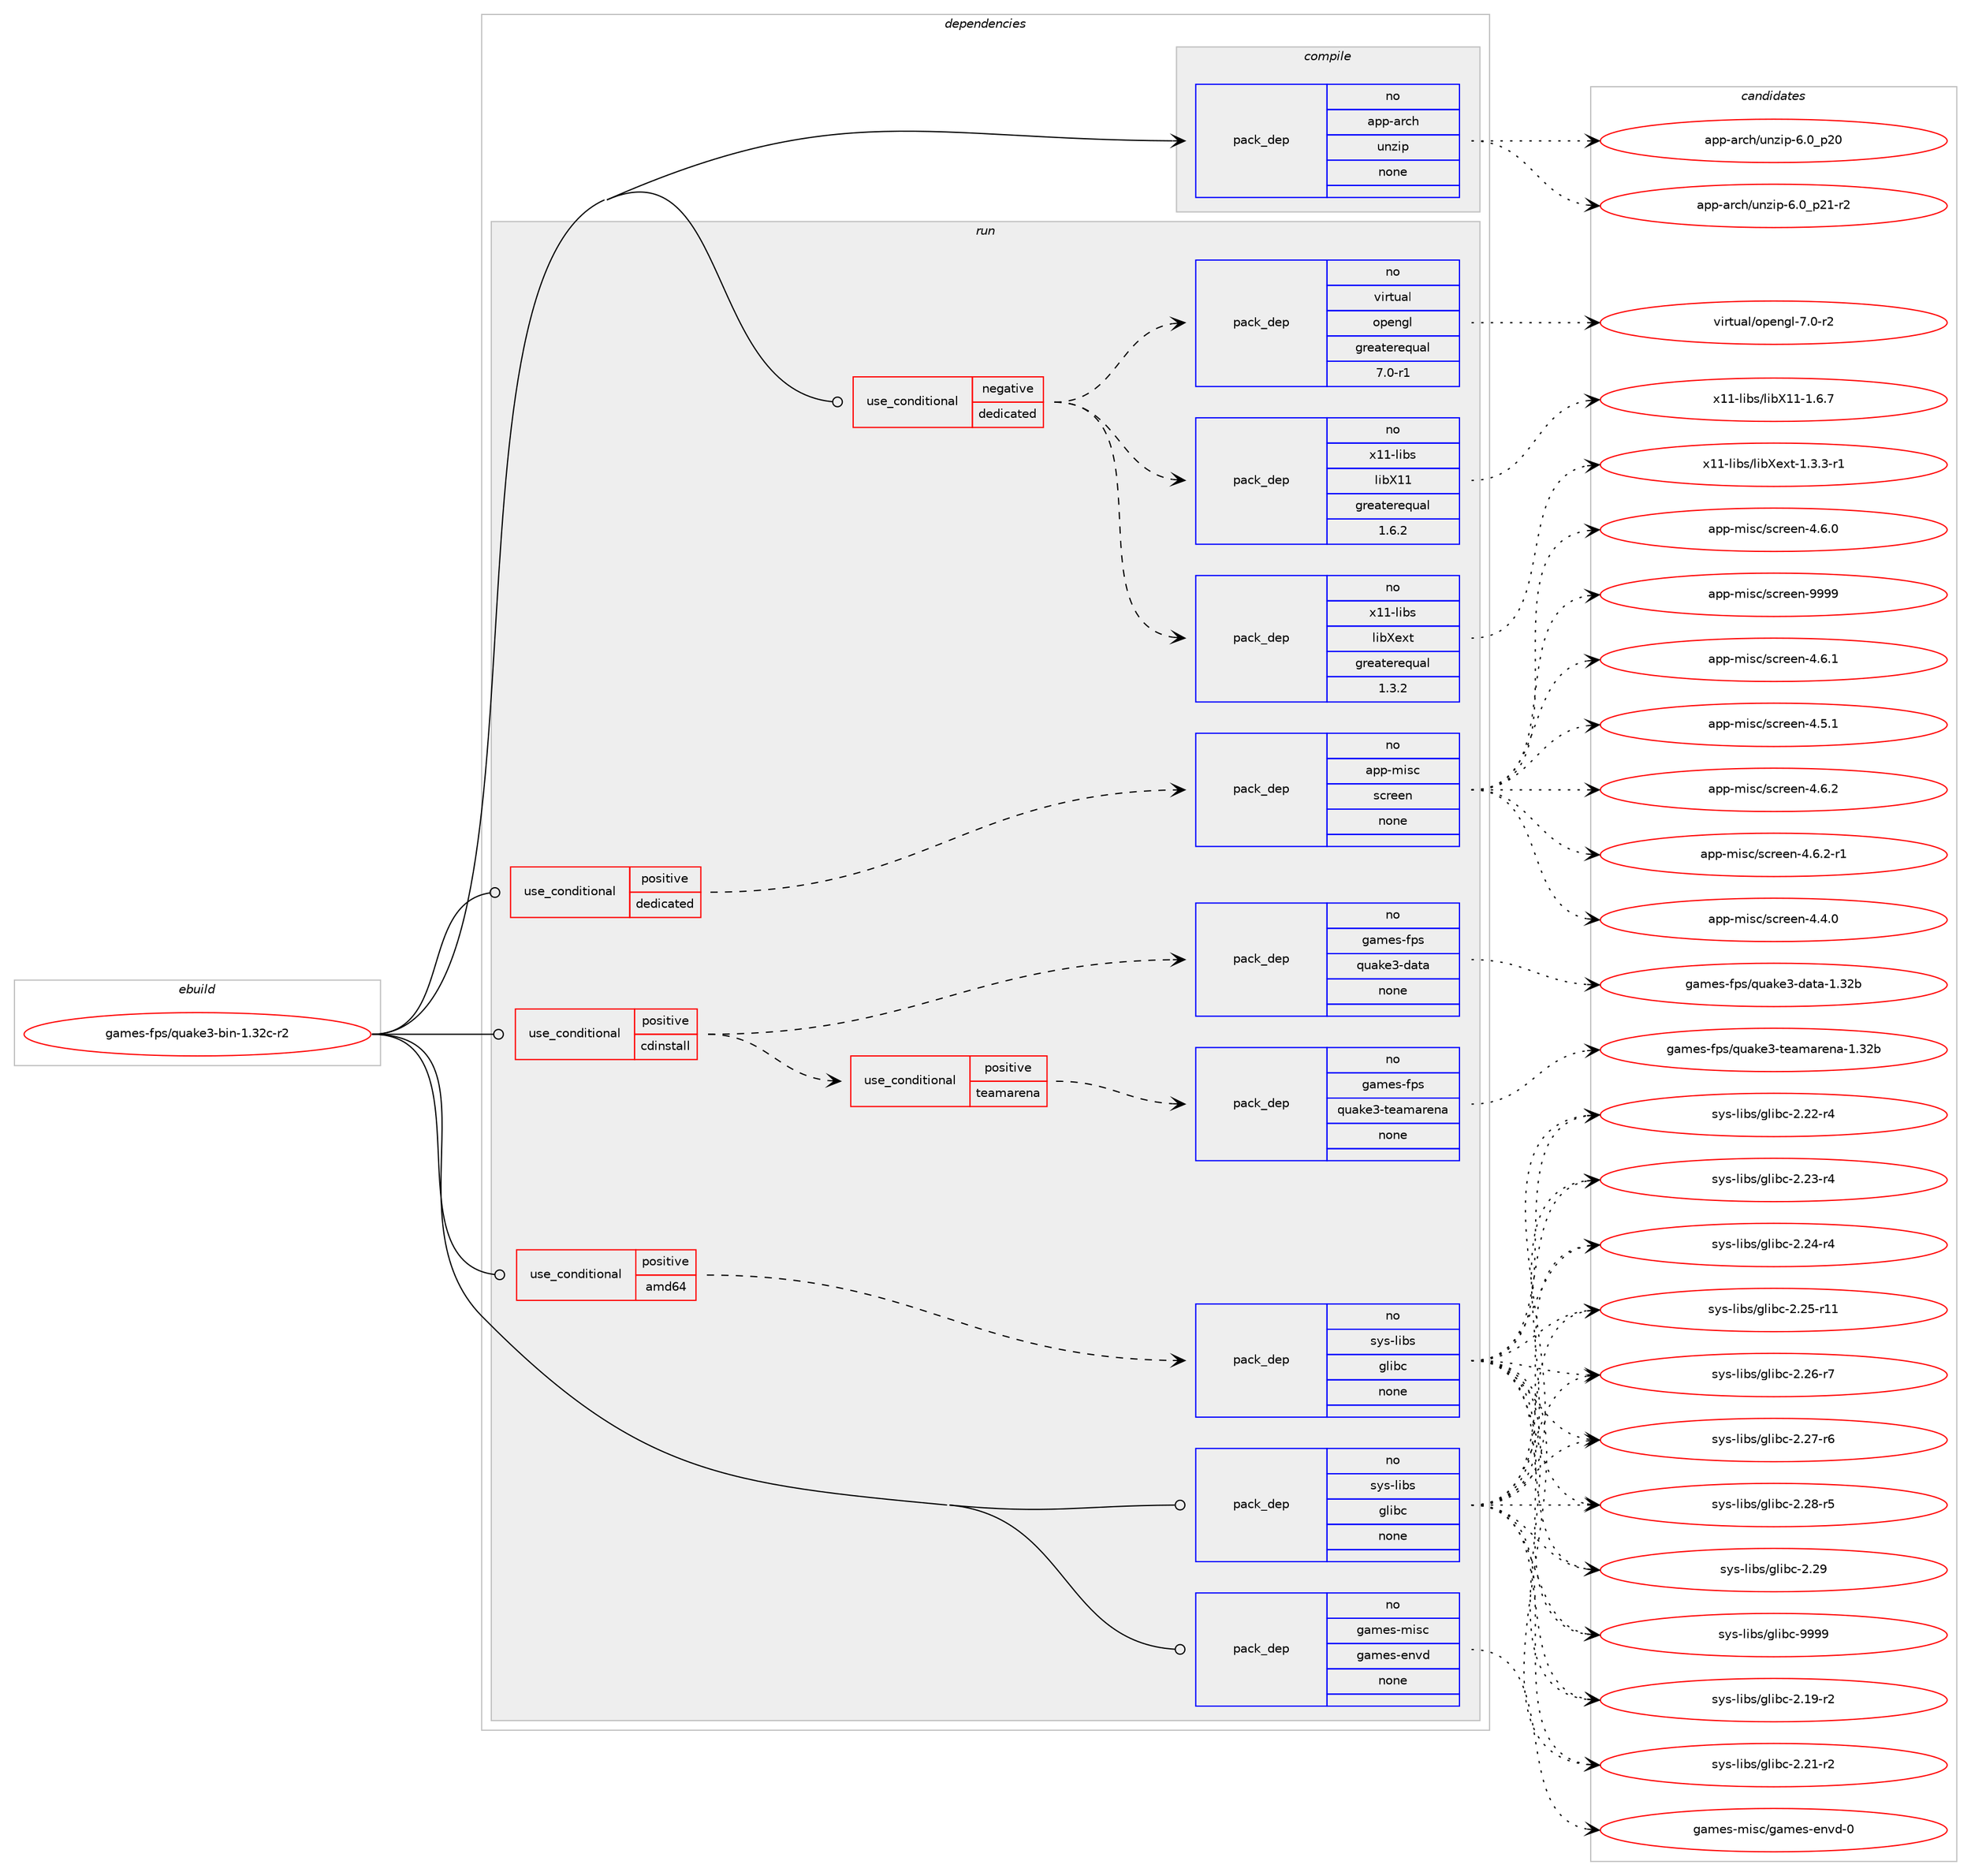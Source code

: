digraph prolog {

# *************
# Graph options
# *************

newrank=true;
concentrate=true;
compound=true;
graph [rankdir=LR,fontname=Helvetica,fontsize=10,ranksep=1.5];#, ranksep=2.5, nodesep=0.2];
edge  [arrowhead=vee];
node  [fontname=Helvetica,fontsize=10];

# **********
# The ebuild
# **********

subgraph cluster_leftcol {
color=gray;
rank=same;
label=<<i>ebuild</i>>;
id [label="games-fps/quake3-bin-1.32c-r2", color=red, width=4, href="../games-fps/quake3-bin-1.32c-r2.svg"];
}

# ****************
# The dependencies
# ****************

subgraph cluster_midcol {
color=gray;
label=<<i>dependencies</i>>;
subgraph cluster_compile {
fillcolor="#eeeeee";
style=filled;
label=<<i>compile</i>>;
subgraph pack1107010 {
dependency1557582 [label=<<TABLE BORDER="0" CELLBORDER="1" CELLSPACING="0" CELLPADDING="4" WIDTH="220"><TR><TD ROWSPAN="6" CELLPADDING="30">pack_dep</TD></TR><TR><TD WIDTH="110">no</TD></TR><TR><TD>app-arch</TD></TR><TR><TD>unzip</TD></TR><TR><TD>none</TD></TR><TR><TD></TD></TR></TABLE>>, shape=none, color=blue];
}
id:e -> dependency1557582:w [weight=20,style="solid",arrowhead="vee"];
}
subgraph cluster_compileandrun {
fillcolor="#eeeeee";
style=filled;
label=<<i>compile and run</i>>;
}
subgraph cluster_run {
fillcolor="#eeeeee";
style=filled;
label=<<i>run</i>>;
subgraph cond426663 {
dependency1557583 [label=<<TABLE BORDER="0" CELLBORDER="1" CELLSPACING="0" CELLPADDING="4"><TR><TD ROWSPAN="3" CELLPADDING="10">use_conditional</TD></TR><TR><TD>negative</TD></TR><TR><TD>dedicated</TD></TR></TABLE>>, shape=none, color=red];
subgraph pack1107011 {
dependency1557584 [label=<<TABLE BORDER="0" CELLBORDER="1" CELLSPACING="0" CELLPADDING="4" WIDTH="220"><TR><TD ROWSPAN="6" CELLPADDING="30">pack_dep</TD></TR><TR><TD WIDTH="110">no</TD></TR><TR><TD>virtual</TD></TR><TR><TD>opengl</TD></TR><TR><TD>greaterequal</TD></TR><TR><TD>7.0-r1</TD></TR></TABLE>>, shape=none, color=blue];
}
dependency1557583:e -> dependency1557584:w [weight=20,style="dashed",arrowhead="vee"];
subgraph pack1107012 {
dependency1557585 [label=<<TABLE BORDER="0" CELLBORDER="1" CELLSPACING="0" CELLPADDING="4" WIDTH="220"><TR><TD ROWSPAN="6" CELLPADDING="30">pack_dep</TD></TR><TR><TD WIDTH="110">no</TD></TR><TR><TD>x11-libs</TD></TR><TR><TD>libXext</TD></TR><TR><TD>greaterequal</TD></TR><TR><TD>1.3.2</TD></TR></TABLE>>, shape=none, color=blue];
}
dependency1557583:e -> dependency1557585:w [weight=20,style="dashed",arrowhead="vee"];
subgraph pack1107013 {
dependency1557586 [label=<<TABLE BORDER="0" CELLBORDER="1" CELLSPACING="0" CELLPADDING="4" WIDTH="220"><TR><TD ROWSPAN="6" CELLPADDING="30">pack_dep</TD></TR><TR><TD WIDTH="110">no</TD></TR><TR><TD>x11-libs</TD></TR><TR><TD>libX11</TD></TR><TR><TD>greaterequal</TD></TR><TR><TD>1.6.2</TD></TR></TABLE>>, shape=none, color=blue];
}
dependency1557583:e -> dependency1557586:w [weight=20,style="dashed",arrowhead="vee"];
}
id:e -> dependency1557583:w [weight=20,style="solid",arrowhead="odot"];
subgraph cond426664 {
dependency1557587 [label=<<TABLE BORDER="0" CELLBORDER="1" CELLSPACING="0" CELLPADDING="4"><TR><TD ROWSPAN="3" CELLPADDING="10">use_conditional</TD></TR><TR><TD>positive</TD></TR><TR><TD>amd64</TD></TR></TABLE>>, shape=none, color=red];
subgraph pack1107014 {
dependency1557588 [label=<<TABLE BORDER="0" CELLBORDER="1" CELLSPACING="0" CELLPADDING="4" WIDTH="220"><TR><TD ROWSPAN="6" CELLPADDING="30">pack_dep</TD></TR><TR><TD WIDTH="110">no</TD></TR><TR><TD>sys-libs</TD></TR><TR><TD>glibc</TD></TR><TR><TD>none</TD></TR><TR><TD></TD></TR></TABLE>>, shape=none, color=blue];
}
dependency1557587:e -> dependency1557588:w [weight=20,style="dashed",arrowhead="vee"];
}
id:e -> dependency1557587:w [weight=20,style="solid",arrowhead="odot"];
subgraph cond426665 {
dependency1557589 [label=<<TABLE BORDER="0" CELLBORDER="1" CELLSPACING="0" CELLPADDING="4"><TR><TD ROWSPAN="3" CELLPADDING="10">use_conditional</TD></TR><TR><TD>positive</TD></TR><TR><TD>cdinstall</TD></TR></TABLE>>, shape=none, color=red];
subgraph pack1107015 {
dependency1557590 [label=<<TABLE BORDER="0" CELLBORDER="1" CELLSPACING="0" CELLPADDING="4" WIDTH="220"><TR><TD ROWSPAN="6" CELLPADDING="30">pack_dep</TD></TR><TR><TD WIDTH="110">no</TD></TR><TR><TD>games-fps</TD></TR><TR><TD>quake3-data</TD></TR><TR><TD>none</TD></TR><TR><TD></TD></TR></TABLE>>, shape=none, color=blue];
}
dependency1557589:e -> dependency1557590:w [weight=20,style="dashed",arrowhead="vee"];
subgraph cond426666 {
dependency1557591 [label=<<TABLE BORDER="0" CELLBORDER="1" CELLSPACING="0" CELLPADDING="4"><TR><TD ROWSPAN="3" CELLPADDING="10">use_conditional</TD></TR><TR><TD>positive</TD></TR><TR><TD>teamarena</TD></TR></TABLE>>, shape=none, color=red];
subgraph pack1107016 {
dependency1557592 [label=<<TABLE BORDER="0" CELLBORDER="1" CELLSPACING="0" CELLPADDING="4" WIDTH="220"><TR><TD ROWSPAN="6" CELLPADDING="30">pack_dep</TD></TR><TR><TD WIDTH="110">no</TD></TR><TR><TD>games-fps</TD></TR><TR><TD>quake3-teamarena</TD></TR><TR><TD>none</TD></TR><TR><TD></TD></TR></TABLE>>, shape=none, color=blue];
}
dependency1557591:e -> dependency1557592:w [weight=20,style="dashed",arrowhead="vee"];
}
dependency1557589:e -> dependency1557591:w [weight=20,style="dashed",arrowhead="vee"];
}
id:e -> dependency1557589:w [weight=20,style="solid",arrowhead="odot"];
subgraph cond426667 {
dependency1557593 [label=<<TABLE BORDER="0" CELLBORDER="1" CELLSPACING="0" CELLPADDING="4"><TR><TD ROWSPAN="3" CELLPADDING="10">use_conditional</TD></TR><TR><TD>positive</TD></TR><TR><TD>dedicated</TD></TR></TABLE>>, shape=none, color=red];
subgraph pack1107017 {
dependency1557594 [label=<<TABLE BORDER="0" CELLBORDER="1" CELLSPACING="0" CELLPADDING="4" WIDTH="220"><TR><TD ROWSPAN="6" CELLPADDING="30">pack_dep</TD></TR><TR><TD WIDTH="110">no</TD></TR><TR><TD>app-misc</TD></TR><TR><TD>screen</TD></TR><TR><TD>none</TD></TR><TR><TD></TD></TR></TABLE>>, shape=none, color=blue];
}
dependency1557593:e -> dependency1557594:w [weight=20,style="dashed",arrowhead="vee"];
}
id:e -> dependency1557593:w [weight=20,style="solid",arrowhead="odot"];
subgraph pack1107018 {
dependency1557595 [label=<<TABLE BORDER="0" CELLBORDER="1" CELLSPACING="0" CELLPADDING="4" WIDTH="220"><TR><TD ROWSPAN="6" CELLPADDING="30">pack_dep</TD></TR><TR><TD WIDTH="110">no</TD></TR><TR><TD>games-misc</TD></TR><TR><TD>games-envd</TD></TR><TR><TD>none</TD></TR><TR><TD></TD></TR></TABLE>>, shape=none, color=blue];
}
id:e -> dependency1557595:w [weight=20,style="solid",arrowhead="odot"];
subgraph pack1107019 {
dependency1557596 [label=<<TABLE BORDER="0" CELLBORDER="1" CELLSPACING="0" CELLPADDING="4" WIDTH="220"><TR><TD ROWSPAN="6" CELLPADDING="30">pack_dep</TD></TR><TR><TD WIDTH="110">no</TD></TR><TR><TD>sys-libs</TD></TR><TR><TD>glibc</TD></TR><TR><TD>none</TD></TR><TR><TD></TD></TR></TABLE>>, shape=none, color=blue];
}
id:e -> dependency1557596:w [weight=20,style="solid",arrowhead="odot"];
}
}

# **************
# The candidates
# **************

subgraph cluster_choices {
rank=same;
color=gray;
label=<<i>candidates</i>>;

subgraph choice1107010 {
color=black;
nodesep=1;
choice971121124597114991044711711012210511245544648951125048 [label="app-arch/unzip-6.0_p20", color=red, width=4,href="../app-arch/unzip-6.0_p20.svg"];
choice9711211245971149910447117110122105112455446489511250494511450 [label="app-arch/unzip-6.0_p21-r2", color=red, width=4,href="../app-arch/unzip-6.0_p21-r2.svg"];
dependency1557582:e -> choice971121124597114991044711711012210511245544648951125048:w [style=dotted,weight="100"];
dependency1557582:e -> choice9711211245971149910447117110122105112455446489511250494511450:w [style=dotted,weight="100"];
}
subgraph choice1107011 {
color=black;
nodesep=1;
choice1181051141161179710847111112101110103108455546484511450 [label="virtual/opengl-7.0-r2", color=red, width=4,href="../virtual/opengl-7.0-r2.svg"];
dependency1557584:e -> choice1181051141161179710847111112101110103108455546484511450:w [style=dotted,weight="100"];
}
subgraph choice1107012 {
color=black;
nodesep=1;
choice120494945108105981154710810598881011201164549465146514511449 [label="x11-libs/libXext-1.3.3-r1", color=red, width=4,href="../x11-libs/libXext-1.3.3-r1.svg"];
dependency1557585:e -> choice120494945108105981154710810598881011201164549465146514511449:w [style=dotted,weight="100"];
}
subgraph choice1107013 {
color=black;
nodesep=1;
choice120494945108105981154710810598884949454946544655 [label="x11-libs/libX11-1.6.7", color=red, width=4,href="../x11-libs/libX11-1.6.7.svg"];
dependency1557586:e -> choice120494945108105981154710810598884949454946544655:w [style=dotted,weight="100"];
}
subgraph choice1107014 {
color=black;
nodesep=1;
choice115121115451081059811547103108105989945504649574511450 [label="sys-libs/glibc-2.19-r2", color=red, width=4,href="../sys-libs/glibc-2.19-r2.svg"];
choice115121115451081059811547103108105989945504650494511450 [label="sys-libs/glibc-2.21-r2", color=red, width=4,href="../sys-libs/glibc-2.21-r2.svg"];
choice115121115451081059811547103108105989945504650504511452 [label="sys-libs/glibc-2.22-r4", color=red, width=4,href="../sys-libs/glibc-2.22-r4.svg"];
choice115121115451081059811547103108105989945504650514511452 [label="sys-libs/glibc-2.23-r4", color=red, width=4,href="../sys-libs/glibc-2.23-r4.svg"];
choice115121115451081059811547103108105989945504650524511452 [label="sys-libs/glibc-2.24-r4", color=red, width=4,href="../sys-libs/glibc-2.24-r4.svg"];
choice11512111545108105981154710310810598994550465053451144949 [label="sys-libs/glibc-2.25-r11", color=red, width=4,href="../sys-libs/glibc-2.25-r11.svg"];
choice115121115451081059811547103108105989945504650544511455 [label="sys-libs/glibc-2.26-r7", color=red, width=4,href="../sys-libs/glibc-2.26-r7.svg"];
choice115121115451081059811547103108105989945504650554511454 [label="sys-libs/glibc-2.27-r6", color=red, width=4,href="../sys-libs/glibc-2.27-r6.svg"];
choice115121115451081059811547103108105989945504650564511453 [label="sys-libs/glibc-2.28-r5", color=red, width=4,href="../sys-libs/glibc-2.28-r5.svg"];
choice11512111545108105981154710310810598994550465057 [label="sys-libs/glibc-2.29", color=red, width=4,href="../sys-libs/glibc-2.29.svg"];
choice11512111545108105981154710310810598994557575757 [label="sys-libs/glibc-9999", color=red, width=4,href="../sys-libs/glibc-9999.svg"];
dependency1557588:e -> choice115121115451081059811547103108105989945504649574511450:w [style=dotted,weight="100"];
dependency1557588:e -> choice115121115451081059811547103108105989945504650494511450:w [style=dotted,weight="100"];
dependency1557588:e -> choice115121115451081059811547103108105989945504650504511452:w [style=dotted,weight="100"];
dependency1557588:e -> choice115121115451081059811547103108105989945504650514511452:w [style=dotted,weight="100"];
dependency1557588:e -> choice115121115451081059811547103108105989945504650524511452:w [style=dotted,weight="100"];
dependency1557588:e -> choice11512111545108105981154710310810598994550465053451144949:w [style=dotted,weight="100"];
dependency1557588:e -> choice115121115451081059811547103108105989945504650544511455:w [style=dotted,weight="100"];
dependency1557588:e -> choice115121115451081059811547103108105989945504650554511454:w [style=dotted,weight="100"];
dependency1557588:e -> choice115121115451081059811547103108105989945504650564511453:w [style=dotted,weight="100"];
dependency1557588:e -> choice11512111545108105981154710310810598994550465057:w [style=dotted,weight="100"];
dependency1557588:e -> choice11512111545108105981154710310810598994557575757:w [style=dotted,weight="100"];
}
subgraph choice1107015 {
color=black;
nodesep=1;
choice1039710910111545102112115471131179710710151451009711697454946515098 [label="games-fps/quake3-data-1.32b", color=red, width=4,href="../games-fps/quake3-data-1.32b.svg"];
dependency1557590:e -> choice1039710910111545102112115471131179710710151451009711697454946515098:w [style=dotted,weight="100"];
}
subgraph choice1107016 {
color=black;
nodesep=1;
choice103971091011154510211211547113117971071015145116101971099711410111097454946515098 [label="games-fps/quake3-teamarena-1.32b", color=red, width=4,href="../games-fps/quake3-teamarena-1.32b.svg"];
dependency1557592:e -> choice103971091011154510211211547113117971071015145116101971099711410111097454946515098:w [style=dotted,weight="100"];
}
subgraph choice1107017 {
color=black;
nodesep=1;
choice9711211245109105115994711599114101101110455246524648 [label="app-misc/screen-4.4.0", color=red, width=4,href="../app-misc/screen-4.4.0.svg"];
choice9711211245109105115994711599114101101110455246534649 [label="app-misc/screen-4.5.1", color=red, width=4,href="../app-misc/screen-4.5.1.svg"];
choice9711211245109105115994711599114101101110455246544648 [label="app-misc/screen-4.6.0", color=red, width=4,href="../app-misc/screen-4.6.0.svg"];
choice9711211245109105115994711599114101101110455246544649 [label="app-misc/screen-4.6.1", color=red, width=4,href="../app-misc/screen-4.6.1.svg"];
choice9711211245109105115994711599114101101110455246544650 [label="app-misc/screen-4.6.2", color=red, width=4,href="../app-misc/screen-4.6.2.svg"];
choice97112112451091051159947115991141011011104552465446504511449 [label="app-misc/screen-4.6.2-r1", color=red, width=4,href="../app-misc/screen-4.6.2-r1.svg"];
choice97112112451091051159947115991141011011104557575757 [label="app-misc/screen-9999", color=red, width=4,href="../app-misc/screen-9999.svg"];
dependency1557594:e -> choice9711211245109105115994711599114101101110455246524648:w [style=dotted,weight="100"];
dependency1557594:e -> choice9711211245109105115994711599114101101110455246534649:w [style=dotted,weight="100"];
dependency1557594:e -> choice9711211245109105115994711599114101101110455246544648:w [style=dotted,weight="100"];
dependency1557594:e -> choice9711211245109105115994711599114101101110455246544649:w [style=dotted,weight="100"];
dependency1557594:e -> choice9711211245109105115994711599114101101110455246544650:w [style=dotted,weight="100"];
dependency1557594:e -> choice97112112451091051159947115991141011011104552465446504511449:w [style=dotted,weight="100"];
dependency1557594:e -> choice97112112451091051159947115991141011011104557575757:w [style=dotted,weight="100"];
}
subgraph choice1107018 {
color=black;
nodesep=1;
choice1039710910111545109105115994710397109101115451011101181004548 [label="games-misc/games-envd-0", color=red, width=4,href="../games-misc/games-envd-0.svg"];
dependency1557595:e -> choice1039710910111545109105115994710397109101115451011101181004548:w [style=dotted,weight="100"];
}
subgraph choice1107019 {
color=black;
nodesep=1;
choice115121115451081059811547103108105989945504649574511450 [label="sys-libs/glibc-2.19-r2", color=red, width=4,href="../sys-libs/glibc-2.19-r2.svg"];
choice115121115451081059811547103108105989945504650494511450 [label="sys-libs/glibc-2.21-r2", color=red, width=4,href="../sys-libs/glibc-2.21-r2.svg"];
choice115121115451081059811547103108105989945504650504511452 [label="sys-libs/glibc-2.22-r4", color=red, width=4,href="../sys-libs/glibc-2.22-r4.svg"];
choice115121115451081059811547103108105989945504650514511452 [label="sys-libs/glibc-2.23-r4", color=red, width=4,href="../sys-libs/glibc-2.23-r4.svg"];
choice115121115451081059811547103108105989945504650524511452 [label="sys-libs/glibc-2.24-r4", color=red, width=4,href="../sys-libs/glibc-2.24-r4.svg"];
choice11512111545108105981154710310810598994550465053451144949 [label="sys-libs/glibc-2.25-r11", color=red, width=4,href="../sys-libs/glibc-2.25-r11.svg"];
choice115121115451081059811547103108105989945504650544511455 [label="sys-libs/glibc-2.26-r7", color=red, width=4,href="../sys-libs/glibc-2.26-r7.svg"];
choice115121115451081059811547103108105989945504650554511454 [label="sys-libs/glibc-2.27-r6", color=red, width=4,href="../sys-libs/glibc-2.27-r6.svg"];
choice115121115451081059811547103108105989945504650564511453 [label="sys-libs/glibc-2.28-r5", color=red, width=4,href="../sys-libs/glibc-2.28-r5.svg"];
choice11512111545108105981154710310810598994550465057 [label="sys-libs/glibc-2.29", color=red, width=4,href="../sys-libs/glibc-2.29.svg"];
choice11512111545108105981154710310810598994557575757 [label="sys-libs/glibc-9999", color=red, width=4,href="../sys-libs/glibc-9999.svg"];
dependency1557596:e -> choice115121115451081059811547103108105989945504649574511450:w [style=dotted,weight="100"];
dependency1557596:e -> choice115121115451081059811547103108105989945504650494511450:w [style=dotted,weight="100"];
dependency1557596:e -> choice115121115451081059811547103108105989945504650504511452:w [style=dotted,weight="100"];
dependency1557596:e -> choice115121115451081059811547103108105989945504650514511452:w [style=dotted,weight="100"];
dependency1557596:e -> choice115121115451081059811547103108105989945504650524511452:w [style=dotted,weight="100"];
dependency1557596:e -> choice11512111545108105981154710310810598994550465053451144949:w [style=dotted,weight="100"];
dependency1557596:e -> choice115121115451081059811547103108105989945504650544511455:w [style=dotted,weight="100"];
dependency1557596:e -> choice115121115451081059811547103108105989945504650554511454:w [style=dotted,weight="100"];
dependency1557596:e -> choice115121115451081059811547103108105989945504650564511453:w [style=dotted,weight="100"];
dependency1557596:e -> choice11512111545108105981154710310810598994550465057:w [style=dotted,weight="100"];
dependency1557596:e -> choice11512111545108105981154710310810598994557575757:w [style=dotted,weight="100"];
}
}

}
